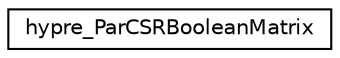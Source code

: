 digraph "Graphical Class Hierarchy"
{
 // LATEX_PDF_SIZE
  edge [fontname="Helvetica",fontsize="10",labelfontname="Helvetica",labelfontsize="10"];
  node [fontname="Helvetica",fontsize="10",shape=record];
  rankdir="LR";
  Node0 [label="hypre_ParCSRBooleanMatrix",height=0.2,width=0.4,color="black", fillcolor="white", style="filled",URL="$structhypre___par_c_s_r_boolean_matrix.html",tooltip=" "];
}
